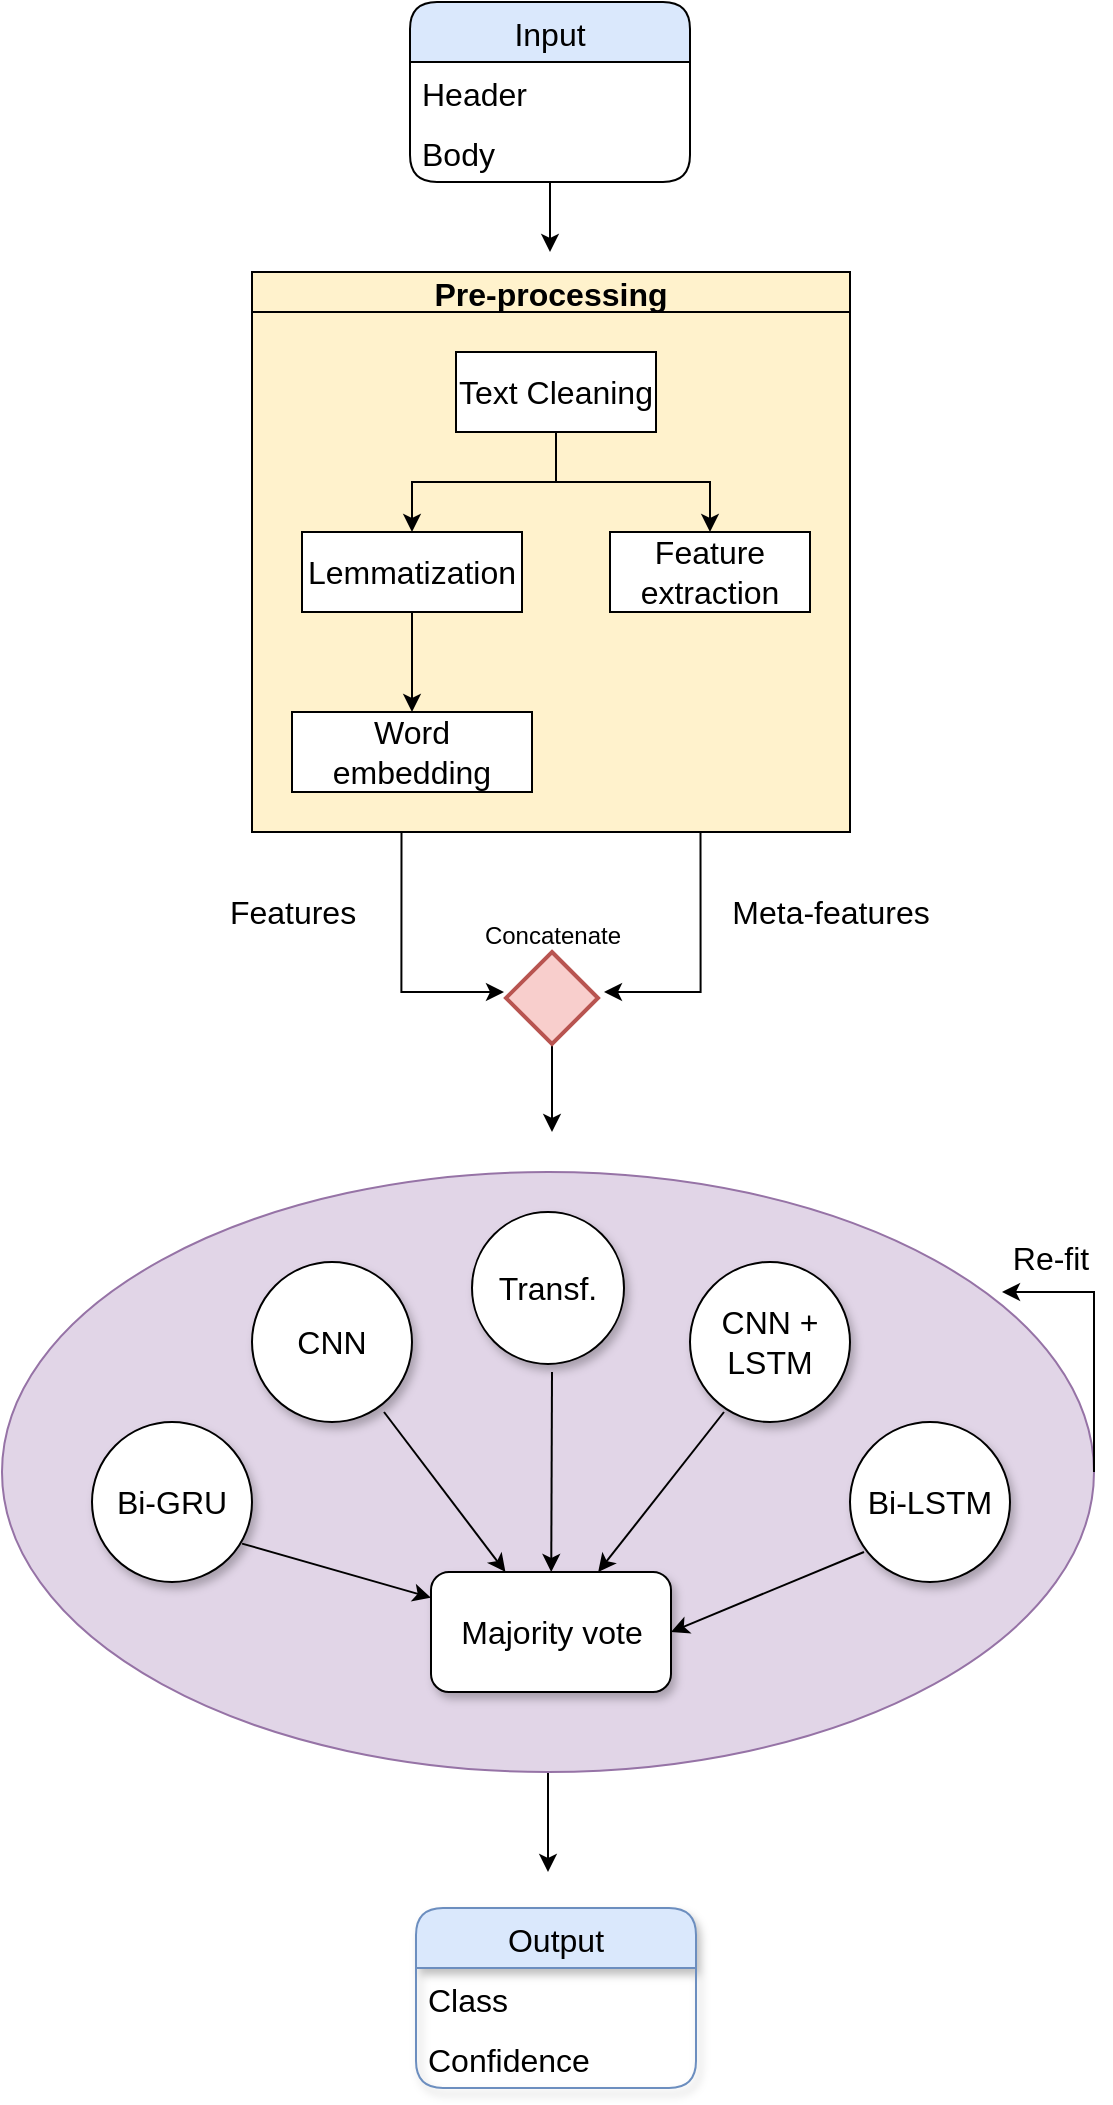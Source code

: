 <mxfile version="17.4.6" type="device"><diagram id="kgpKYQtTHZ0yAKxKKP6v" name="Page-1"><mxGraphModel dx="1498" dy="820" grid="1" gridSize="10" guides="1" tooltips="1" connect="1" arrows="1" fold="1" page="1" pageScale="1" pageWidth="827" pageHeight="1169" math="0" shadow="0"><root><mxCell id="0"/><mxCell id="1" parent="0"/><mxCell id="hji24H-MJM-s1xBdKUAj-10" style="edgeStyle=orthogonalEdgeStyle;rounded=0;orthogonalLoop=1;jettySize=auto;html=1;" parent="1" source="CgYratwXWXun_pDZH-hE-81" edge="1"><mxGeometry relative="1" as="geometry"><mxPoint x="413" y="950" as="targetPoint"/></mxGeometry></mxCell><mxCell id="CgYratwXWXun_pDZH-hE-81" value="" style="ellipse;whiteSpace=wrap;html=1;fontSize=16;fillColor=#e1d5e7;strokeColor=#9673a6;" parent="1" vertex="1"><mxGeometry x="140" y="600" width="546" height="300" as="geometry"/></mxCell><mxCell id="CgYratwXWXun_pDZH-hE-82" value="Bi-GRU" style="ellipse;whiteSpace=wrap;html=1;aspect=fixed;fontSize=16;shadow=1;" parent="1" vertex="1"><mxGeometry x="185" y="725" width="80" height="80" as="geometry"/></mxCell><mxCell id="CgYratwXWXun_pDZH-hE-83" value="CNN" style="ellipse;whiteSpace=wrap;html=1;aspect=fixed;fontSize=16;shadow=1;" parent="1" vertex="1"><mxGeometry x="265" y="645" width="80" height="80" as="geometry"/></mxCell><mxCell id="CgYratwXWXun_pDZH-hE-93" value="" style="group;fillColor=#fff2cc;strokeColor=default;" parent="1" vertex="1" connectable="0"><mxGeometry x="265" y="150" width="299" height="280" as="geometry"/></mxCell><mxCell id="CgYratwXWXun_pDZH-hE-44" value="Pre-processing" style="swimlane;startSize=20;horizontal=1;childLayout=treeLayout;horizontalTree=0;resizable=0;containerType=tree;fontSize=16;fillColor=#fff2cc;strokeColor=default;swimlaneFillColor=none;" parent="CgYratwXWXun_pDZH-hE-93" vertex="1"><mxGeometry width="299" height="280" as="geometry"/></mxCell><mxCell id="CgYratwXWXun_pDZH-hE-45" value="Text Cleaning" style="whiteSpace=wrap;html=1;fontSize=16;" parent="CgYratwXWXun_pDZH-hE-44" vertex="1"><mxGeometry x="102" y="40" width="100" height="40" as="geometry"/></mxCell><mxCell id="CgYratwXWXun_pDZH-hE-46" value="Lemmatization" style="whiteSpace=wrap;html=1;fontSize=16;" parent="CgYratwXWXun_pDZH-hE-44" vertex="1"><mxGeometry x="25" y="130" width="110" height="40" as="geometry"/></mxCell><mxCell id="CgYratwXWXun_pDZH-hE-47" value="" style="edgeStyle=elbowEdgeStyle;elbow=vertical;html=1;rounded=0;fontSize=16;" parent="CgYratwXWXun_pDZH-hE-44" source="CgYratwXWXun_pDZH-hE-45" target="CgYratwXWXun_pDZH-hE-46" edge="1"><mxGeometry relative="1" as="geometry"/></mxCell><mxCell id="CgYratwXWXun_pDZH-hE-48" value="Feature extraction" style="whiteSpace=wrap;html=1;fontSize=16;" parent="CgYratwXWXun_pDZH-hE-44" vertex="1"><mxGeometry x="179" y="130" width="100" height="40" as="geometry"/></mxCell><mxCell id="CgYratwXWXun_pDZH-hE-49" value="" style="edgeStyle=elbowEdgeStyle;elbow=vertical;html=1;rounded=0;fontSize=16;" parent="CgYratwXWXun_pDZH-hE-44" source="CgYratwXWXun_pDZH-hE-45" target="CgYratwXWXun_pDZH-hE-48" edge="1"><mxGeometry relative="1" as="geometry"/></mxCell><mxCell id="CgYratwXWXun_pDZH-hE-85" value="Word embedding" style="rounded=0;whiteSpace=wrap;html=1;fontSize=16;" parent="CgYratwXWXun_pDZH-hE-44" vertex="1"><mxGeometry x="20" y="220" width="120" height="40" as="geometry"/></mxCell><mxCell id="CgYratwXWXun_pDZH-hE-84" style="edgeStyle=orthogonalEdgeStyle;rounded=0;orthogonalLoop=1;jettySize=auto;html=1;exitX=0.5;exitY=1;exitDx=0;exitDy=0;fontSize=16;" parent="CgYratwXWXun_pDZH-hE-44" source="CgYratwXWXun_pDZH-hE-46" target="CgYratwXWXun_pDZH-hE-85" edge="1"><mxGeometry relative="1" as="geometry"><mxPoint x="77" y="220" as="targetPoint"/></mxGeometry></mxCell><mxCell id="CgYratwXWXun_pDZH-hE-95" style="edgeStyle=orthogonalEdgeStyle;rounded=0;orthogonalLoop=1;jettySize=auto;html=1;exitX=0.25;exitY=1;exitDx=0;exitDy=0;fontSize=16;" parent="1" source="CgYratwXWXun_pDZH-hE-44" edge="1"><mxGeometry relative="1" as="geometry"><mxPoint x="391" y="510" as="targetPoint"/><Array as="points"><mxPoint x="340" y="510"/></Array></mxGeometry></mxCell><mxCell id="CgYratwXWXun_pDZH-hE-96" style="edgeStyle=orthogonalEdgeStyle;rounded=0;orthogonalLoop=1;jettySize=auto;html=1;exitX=0.75;exitY=1;exitDx=0;exitDy=0;fontSize=16;" parent="1" source="CgYratwXWXun_pDZH-hE-44" edge="1"><mxGeometry relative="1" as="geometry"><mxPoint x="441" y="510" as="targetPoint"/><Array as="points"><mxPoint x="489" y="510"/></Array></mxGeometry></mxCell><mxCell id="hji24H-MJM-s1xBdKUAj-8" style="edgeStyle=orthogonalEdgeStyle;rounded=0;orthogonalLoop=1;jettySize=auto;html=1;" parent="1" source="CgYratwXWXun_pDZH-hE-97" edge="1"><mxGeometry relative="1" as="geometry"><mxPoint x="415" y="580" as="targetPoint"/></mxGeometry></mxCell><mxCell id="CgYratwXWXun_pDZH-hE-97" value="" style="strokeWidth=2;html=1;shape=mxgraph.flowchart.decision;whiteSpace=wrap;fontSize=16;fillColor=#f8cecc;strokeColor=#b85450;" parent="1" vertex="1"><mxGeometry x="392" y="490" width="46" height="46" as="geometry"/></mxCell><mxCell id="CgYratwXWXun_pDZH-hE-102" value="Transf." style="ellipse;whiteSpace=wrap;html=1;aspect=fixed;fontSize=16;shadow=1;" parent="1" vertex="1"><mxGeometry x="375" y="620" width="76" height="76" as="geometry"/></mxCell><mxCell id="CgYratwXWXun_pDZH-hE-103" value="CNN + LSTM" style="ellipse;whiteSpace=wrap;html=1;aspect=fixed;fontSize=16;sketch=0;shadow=1;" parent="1" vertex="1"><mxGeometry x="484" y="645" width="80" height="80" as="geometry"/></mxCell><mxCell id="CgYratwXWXun_pDZH-hE-104" value="Bi-LSTM" style="ellipse;whiteSpace=wrap;html=1;aspect=fixed;fontSize=16;shadow=1;" parent="1" vertex="1"><mxGeometry x="564" y="725" width="80" height="80" as="geometry"/></mxCell><mxCell id="CgYratwXWXun_pDZH-hE-107" value="Majority vote" style="rounded=1;whiteSpace=wrap;html=1;fontSize=16;strokeColor=default;gradientColor=none;shadow=1;glass=0;" parent="1" vertex="1"><mxGeometry x="354.5" y="800" width="120" height="60" as="geometry"/></mxCell><mxCell id="CgYratwXWXun_pDZH-hE-109" value="" style="endArrow=classic;html=1;rounded=0;fontSize=16;exitX=0.938;exitY=0.76;exitDx=0;exitDy=0;exitPerimeter=0;" parent="1" source="CgYratwXWXun_pDZH-hE-82" target="CgYratwXWXun_pDZH-hE-107" edge="1"><mxGeometry width="50" height="50" relative="1" as="geometry"><mxPoint x="265" y="790" as="sourcePoint"/><mxPoint x="315" y="740" as="targetPoint"/></mxGeometry></mxCell><mxCell id="CgYratwXWXun_pDZH-hE-110" value="" style="endArrow=classic;html=1;rounded=0;fontSize=16;exitX=0.938;exitY=0.76;exitDx=0;exitDy=0;exitPerimeter=0;" parent="1" target="CgYratwXWXun_pDZH-hE-107" edge="1"><mxGeometry width="50" height="50" relative="1" as="geometry"><mxPoint x="331.0" y="720.0" as="sourcePoint"/><mxPoint x="425.46" y="747.031" as="targetPoint"/></mxGeometry></mxCell><mxCell id="CgYratwXWXun_pDZH-hE-111" value="" style="endArrow=classic;html=1;rounded=0;fontSize=16;" parent="1" target="CgYratwXWXun_pDZH-hE-107" edge="1"><mxGeometry width="50" height="50" relative="1" as="geometry"><mxPoint x="415" y="700" as="sourcePoint"/><mxPoint x="515.46" y="725.001" as="targetPoint"/></mxGeometry></mxCell><mxCell id="CgYratwXWXun_pDZH-hE-112" value="" style="endArrow=classic;html=1;rounded=0;fontSize=16;exitX=0.938;exitY=0.76;exitDx=0;exitDy=0;exitPerimeter=0;" parent="1" target="CgYratwXWXun_pDZH-hE-107" edge="1"><mxGeometry width="50" height="50" relative="1" as="geometry"><mxPoint x="501" y="720.0" as="sourcePoint"/><mxPoint x="595.46" y="747.031" as="targetPoint"/></mxGeometry></mxCell><mxCell id="CgYratwXWXun_pDZH-hE-113" value="" style="endArrow=classic;html=1;rounded=0;fontSize=16;exitX=0.938;exitY=0.76;exitDx=0;exitDy=0;exitPerimeter=0;entryX=1;entryY=0.5;entryDx=0;entryDy=0;" parent="1" target="CgYratwXWXun_pDZH-hE-107" edge="1"><mxGeometry width="50" height="50" relative="1" as="geometry"><mxPoint x="571" y="790.0" as="sourcePoint"/><mxPoint x="665.46" y="817.031" as="targetPoint"/></mxGeometry></mxCell><mxCell id="CgYratwXWXun_pDZH-hE-119" value="Output" style="swimlane;fontStyle=0;childLayout=stackLayout;horizontal=1;startSize=30;horizontalStack=0;resizeParent=1;resizeParentMax=0;resizeLast=0;collapsible=1;marginBottom=0;rounded=1;shadow=1;glass=0;sketch=0;fontSize=16;strokeColor=#6c8ebf;fillColor=#dae8fc;" parent="1" vertex="1"><mxGeometry x="347" y="968" width="140" height="90" as="geometry"/></mxCell><mxCell id="CgYratwXWXun_pDZH-hE-120" value="Class" style="text;strokeColor=none;fillColor=none;align=left;verticalAlign=middle;spacingLeft=4;spacingRight=4;overflow=hidden;points=[[0,0.5],[1,0.5]];portConstraint=eastwest;rotatable=0;rounded=1;shadow=1;glass=0;sketch=0;fontSize=16;" parent="CgYratwXWXun_pDZH-hE-119" vertex="1"><mxGeometry y="30" width="140" height="30" as="geometry"/></mxCell><mxCell id="CgYratwXWXun_pDZH-hE-121" value="Confidence" style="text;strokeColor=none;fillColor=none;align=left;verticalAlign=middle;spacingLeft=4;spacingRight=4;overflow=hidden;points=[[0,0.5],[1,0.5]];portConstraint=eastwest;rotatable=0;rounded=1;shadow=1;glass=0;sketch=0;fontSize=16;" parent="CgYratwXWXun_pDZH-hE-119" vertex="1"><mxGeometry y="60" width="140" height="30" as="geometry"/></mxCell><mxCell id="CgYratwXWXun_pDZH-hE-125" style="edgeStyle=orthogonalEdgeStyle;rounded=0;orthogonalLoop=1;jettySize=auto;html=1;exitX=1;exitY=0.5;exitDx=0;exitDy=0;fontSize=16;" parent="1" source="CgYratwXWXun_pDZH-hE-81" edge="1"><mxGeometry relative="1" as="geometry"><mxPoint x="640" y="660" as="targetPoint"/><Array as="points"><mxPoint x="686" y="660"/></Array></mxGeometry></mxCell><mxCell id="CgYratwXWXun_pDZH-hE-126" value="Re-fit" style="text;html=1;align=center;verticalAlign=middle;resizable=0;points=[];autosize=1;strokeColor=none;fillColor=none;fontSize=16;" parent="1" vertex="1"><mxGeometry x="639" y="633" width="50" height="20" as="geometry"/></mxCell><mxCell id="hji24H-MJM-s1xBdKUAj-9" style="edgeStyle=orthogonalEdgeStyle;rounded=0;orthogonalLoop=1;jettySize=auto;html=1;" parent="1" source="hji24H-MJM-s1xBdKUAj-3" edge="1"><mxGeometry relative="1" as="geometry"><mxPoint x="414" y="140" as="targetPoint"/></mxGeometry></mxCell><mxCell id="hji24H-MJM-s1xBdKUAj-3" value="Input" style="swimlane;fontStyle=0;childLayout=stackLayout;horizontal=1;startSize=30;horizontalStack=0;resizeParent=1;resizeParentMax=0;resizeLast=0;collapsible=1;marginBottom=0;rounded=1;shadow=0;glass=0;sketch=0;fontSize=16;strokeColor=default;fillColor=#dae8fc;" parent="1" vertex="1"><mxGeometry x="344" y="15" width="140" height="90" as="geometry"/></mxCell><mxCell id="hji24H-MJM-s1xBdKUAj-5" value="Header" style="text;strokeColor=none;fillColor=none;align=left;verticalAlign=middle;spacingLeft=4;spacingRight=4;overflow=hidden;points=[[0,0.5],[1,0.5]];portConstraint=eastwest;rotatable=0;rounded=1;shadow=1;glass=0;sketch=0;fontSize=16;" parent="hji24H-MJM-s1xBdKUAj-3" vertex="1"><mxGeometry y="30" width="140" height="30" as="geometry"/></mxCell><mxCell id="hji24H-MJM-s1xBdKUAj-7" value="Body" style="text;strokeColor=none;fillColor=none;align=left;verticalAlign=middle;spacingLeft=4;spacingRight=4;overflow=hidden;points=[[0,0.5],[1,0.5]];portConstraint=eastwest;rotatable=0;rounded=1;shadow=0;glass=0;sketch=0;fontSize=16;" parent="hji24H-MJM-s1xBdKUAj-3" vertex="1"><mxGeometry y="60" width="140" height="30" as="geometry"/></mxCell><mxCell id="CgYratwXWXun_pDZH-hE-127" value="Meta-features" style="text;html=1;align=center;verticalAlign=middle;resizable=0;points=[];autosize=1;strokeColor=none;fillColor=none;fontSize=16;" parent="1" vertex="1"><mxGeometry x="499" y="460" width="110" height="20" as="geometry"/></mxCell><mxCell id="CgYratwXWXun_pDZH-hE-128" value="Features" style="text;html=1;align=center;verticalAlign=middle;resizable=0;points=[];autosize=1;strokeColor=none;fillColor=none;fontSize=16;" parent="1" vertex="1"><mxGeometry x="245" y="460" width="80" height="20" as="geometry"/></mxCell><mxCell id="k_PzM3dCzhtydNYh5Ttv-1" value="&lt;font style=&quot;font-size: 12px&quot;&gt;Concatenate&lt;/font&gt;" style="text;html=1;align=center;verticalAlign=middle;resizable=0;points=[];autosize=1;strokeColor=none;fillColor=none;fontSize=16;" parent="1" vertex="1"><mxGeometry x="375" y="470" width="80" height="20" as="geometry"/></mxCell></root></mxGraphModel></diagram></mxfile>